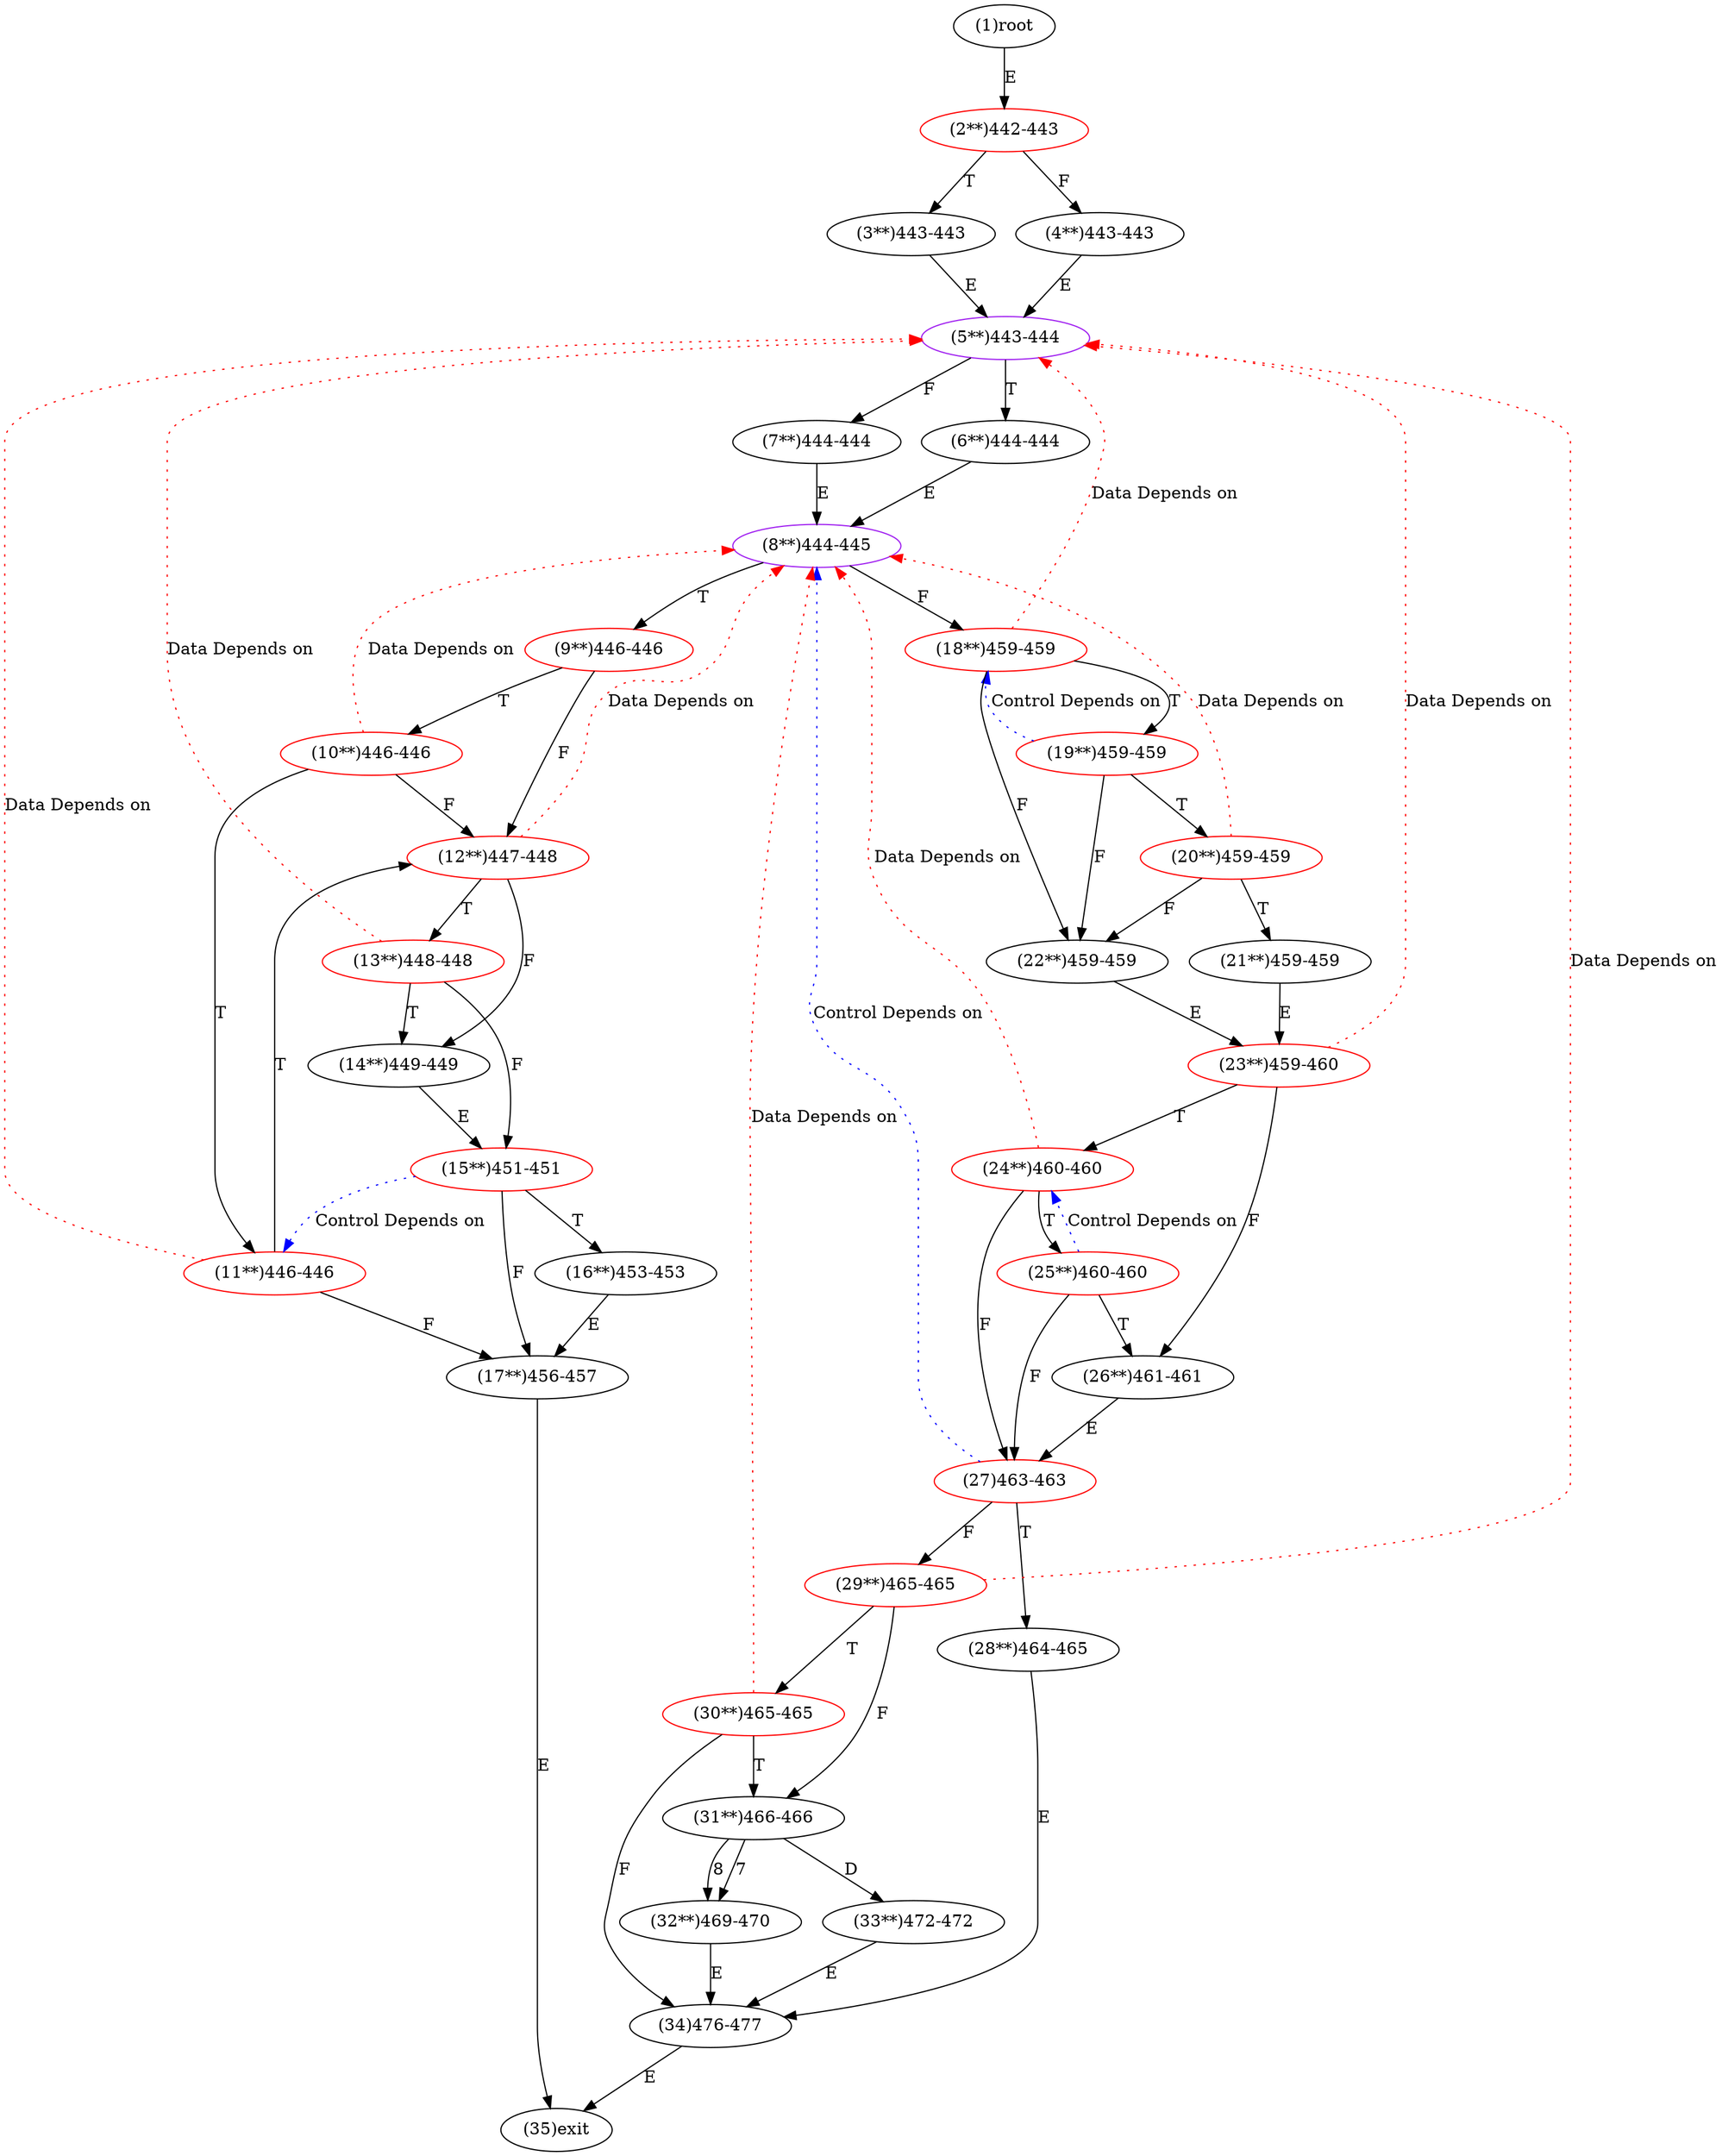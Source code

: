 digraph "" { 
1[ label="(1)root"];
2[ label="(2**)442-443",color=red];
3[ label="(3**)443-443"];
4[ label="(4**)443-443"];
5[ label="(5**)443-444",color=purple];
6[ label="(6**)444-444"];
7[ label="(7**)444-444"];
8[ label="(8**)444-445",color=purple];
9[ label="(9**)446-446",color=red];
10[ label="(10**)446-446",color=red];
11[ label="(11**)446-446",color=red];
12[ label="(12**)447-448",color=red];
13[ label="(13**)448-448",color=red];
14[ label="(14**)449-449"];
15[ label="(15**)451-451",color=red];
17[ label="(17**)456-457"];
16[ label="(16**)453-453"];
19[ label="(19**)459-459",color=red];
18[ label="(18**)459-459",color=red];
21[ label="(21**)459-459"];
20[ label="(20**)459-459",color=red];
23[ label="(23**)459-460",color=red];
22[ label="(22**)459-459"];
25[ label="(25**)460-460",color=red];
24[ label="(24**)460-460",color=red];
27[ label="(27)463-463",color=red];
26[ label="(26**)461-461"];
29[ label="(29**)465-465",color=red];
28[ label="(28**)464-465"];
31[ label="(31**)466-466"];
30[ label="(30**)465-465",color=red];
34[ label="(34)476-477"];
35[ label="(35)exit"];
32[ label="(32**)469-470"];
33[ label="(33**)472-472"];
1->2[ label="E"];
2->4[ label="F"];
2->3[ label="T"];
3->5[ label="E"];
4->5[ label="E"];
5->7[ label="F"];
5->6[ label="T"];
6->8[ label="E"];
7->8[ label="E"];
8->18[ label="F"];
8->9[ label="T"];
9->12[ label="F"];
9->10[ label="T"];
10->12[ label="F"];
10->11[ label="T"];
11->17[ label="F"];
11->12[ label="T"];
12->14[ label="F"];
12->13[ label="T"];
13->15[ label="F"];
13->14[ label="T"];
14->15[ label="E"];
15->17[ label="F"];
15->16[ label="T"];
16->17[ label="E"];
17->35[ label="E"];
18->22[ label="F"];
18->19[ label="T"];
19->22[ label="F"];
19->20[ label="T"];
20->22[ label="F"];
20->21[ label="T"];
21->23[ label="E"];
22->23[ label="E"];
23->26[ label="F"];
23->24[ label="T"];
24->27[ label="F"];
24->25[ label="T"];
25->27[ label="F"];
25->26[ label="T"];
26->27[ label="E"];
27->29[ label="F"];
27->28[ label="T"];
28->34[ label="E"];
29->31[ label="F"];
29->30[ label="T"];
30->34[ label="F"];
30->31[ label="T"];
31->32[ label="7"];
31->32[ label="8"];
31->33[ label="D"];
32->34[ label="E"];
33->34[ label="E"];
34->35[ label="E"];
10->8[ color="red" label="Data Depends on" style = dotted ];
11->5[ color="red" label="Data Depends on" style = dotted ];
12->8[ color="red" label="Data Depends on" style = dotted ];
13->5[ color="red" label="Data Depends on" style = dotted ];
15->11[ color="blue" label="Control Depends on" style = dotted ];
19->18[ color="blue" label="Control Depends on" style = dotted ];
18->5[ color="red" label="Data Depends on" style = dotted ];
20->8[ color="red" label="Data Depends on" style = dotted ];
23->5[ color="red" label="Data Depends on" style = dotted ];
25->24[ color="blue" label="Control Depends on" style = dotted ];
24->8[ color="red" label="Data Depends on" style = dotted ];
27->8[ color="blue" label="Control Depends on" style = dotted ];
29->5[ color="red" label="Data Depends on" style = dotted ];
30->8[ color="red" label="Data Depends on" style = dotted ];
}